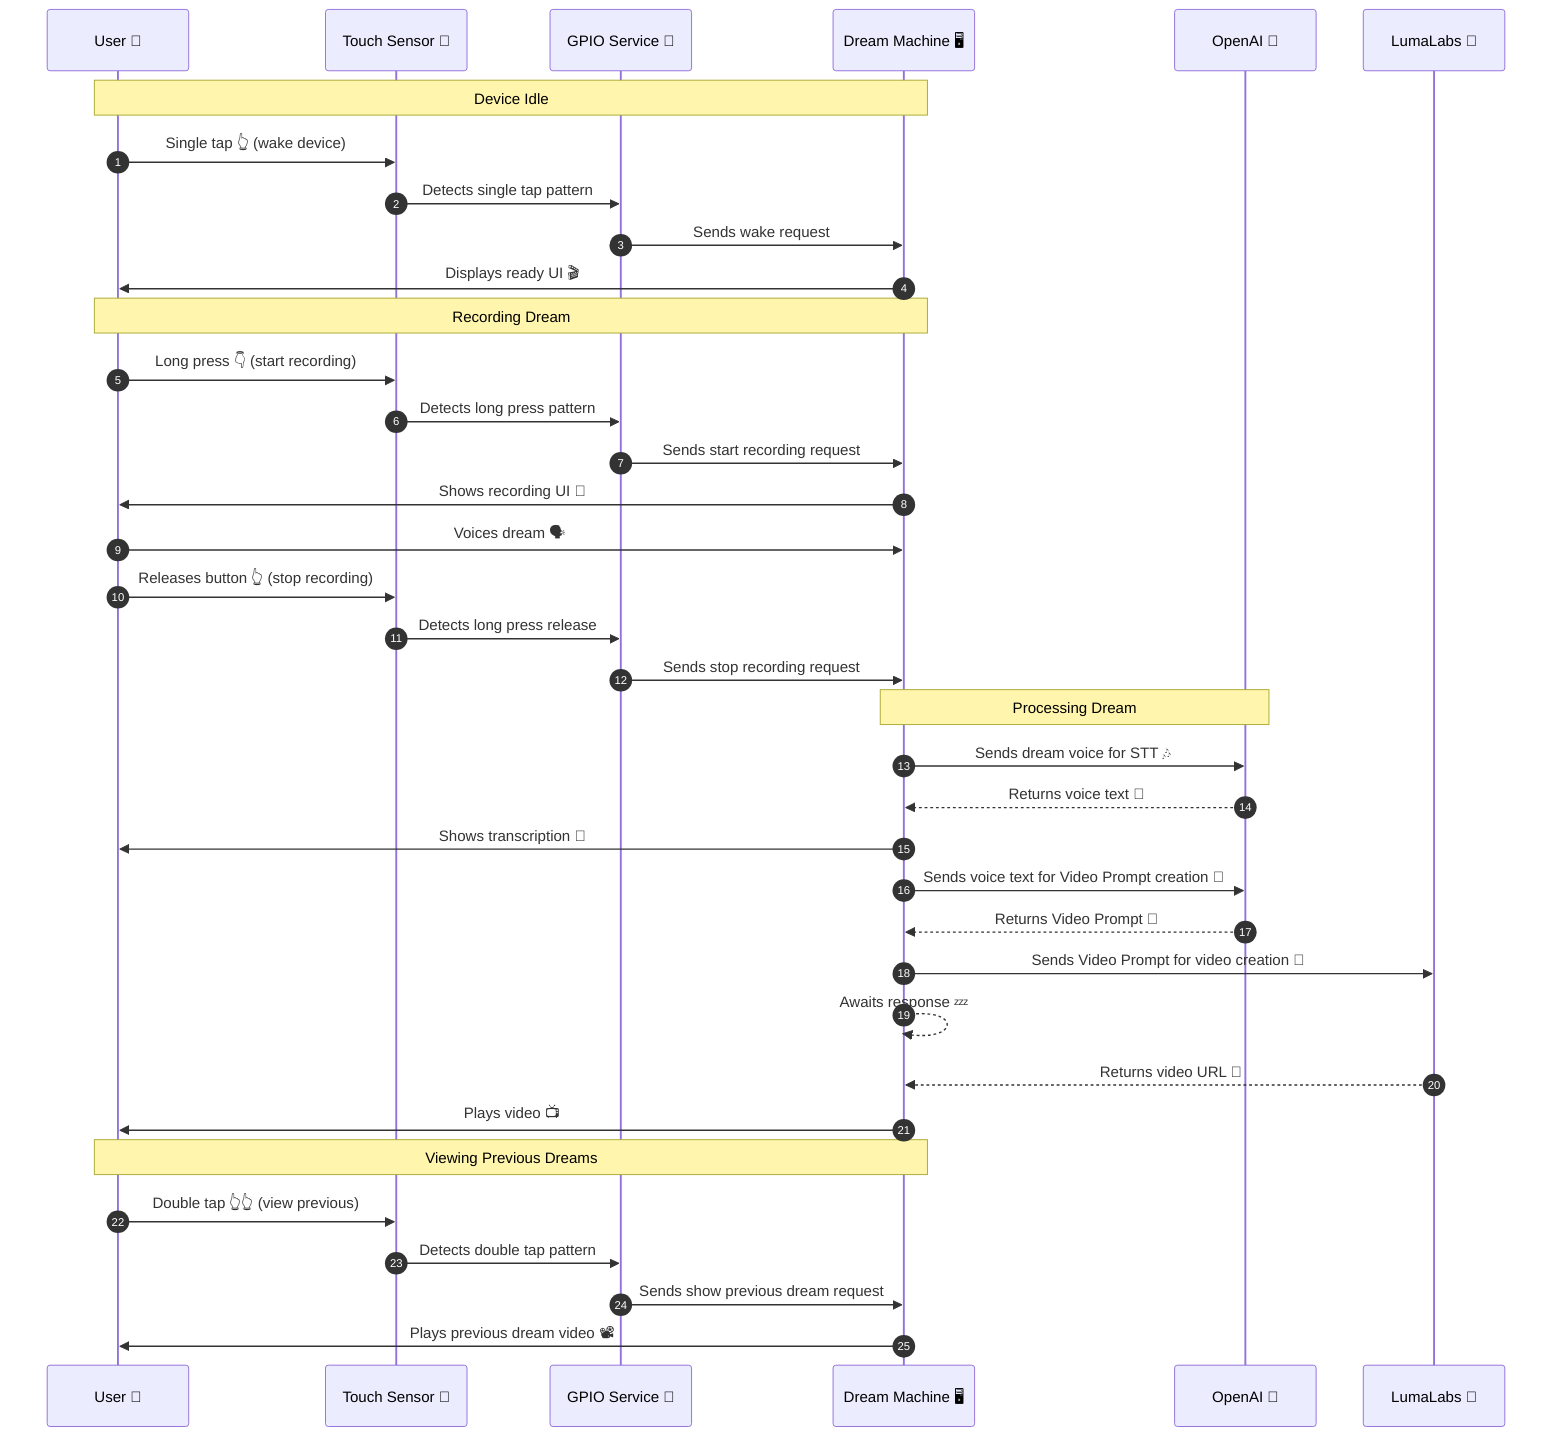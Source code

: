 sequenceDiagram
    autonumber

    participant U as User 🧔
    participant TS as Touch Sensor 🔘
    participant GPIO as GPIO Service 🔄
    participant DM as Dream Machine 🖥️
    participant OpenAI as OpenAI 🤖
    participant LL as LumaLabs 🤖
    
    Note over U,DM: Device Idle
    U ->> TS: Single tap 👆 (wake device)
    TS ->> GPIO: Detects single tap pattern
    GPIO ->> DM: Sends wake request
    DM ->> U: Displays ready UI 🎬
    
    Note over U,DM: Recording Dream
    U ->> TS: Long press 👇 (start recording)
    TS ->> GPIO: Detects long press pattern
    GPIO ->> DM: Sends start recording request
    DM ->> U: Shows recording UI 🔴
    U ->> DM: Voices dream 🗣️
    U ->> TS: Releases button 👆 (stop recording)
    TS ->> GPIO: Detects long press release
    GPIO ->> DM: Sends stop recording request
    
    Note over DM,OpenAI: Processing Dream
    DM ->> OpenAI: Sends dream voice for STT 🎶
    OpenAI -->> DM: Returns voice text 📃
    DM ->> U: Shows transcription 📝
    
    DM ->> OpenAI: Sends voice text for Video Prompt creation 📃
    OpenAI -->> DM: Returns Video Prompt 📃
    
    DM ->> LL: Sends Video Prompt for video creation 📃
    DM -->> DM: Awaits response 💤
    
    LL -->> DM: Returns video URL 🔗
    DM ->> U: Plays video 📺️
    
    Note over U,DM: Viewing Previous Dreams
    U ->> TS: Double tap 👆👆 (view previous)
    TS ->> GPIO: Detects double tap pattern
    GPIO ->> DM: Sends show previous dream request
    DM ->> U: Plays previous dream video 📽️

    % DM -->> DM: Proprietary conversion ⁉️